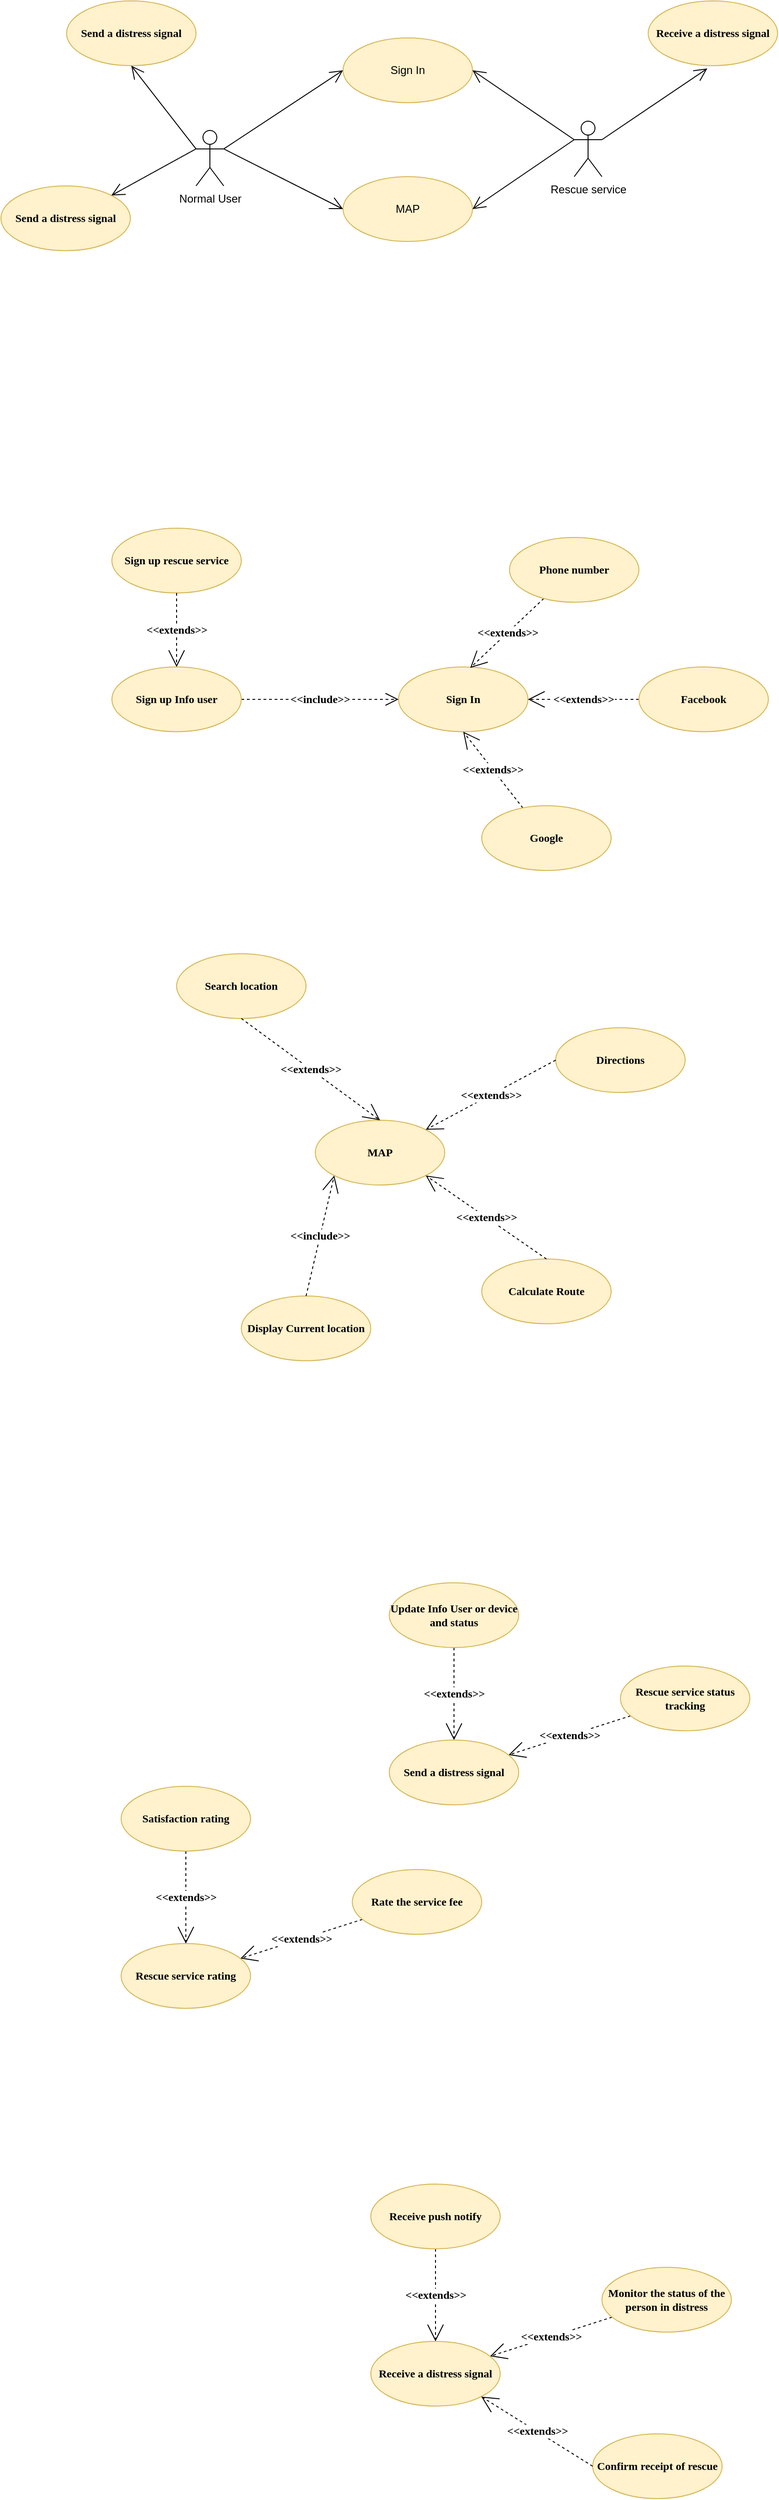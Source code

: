 <mxfile version="21.0.6" type="github">
  <diagram name="Page-1" id="3iObRujRTx41OFaR-wXX">
    <mxGraphModel dx="1900" dy="573" grid="1" gridSize="10" guides="1" tooltips="1" connect="1" arrows="1" fold="1" page="1" pageScale="1" pageWidth="850" pageHeight="1100" math="0" shadow="0">
      <root>
        <mxCell id="0" />
        <mxCell id="1" parent="0" />
        <mxCell id="NrxmliqRw71rMEUfcQis-1" value="Normal User" style="shape=umlActor;verticalLabelPosition=bottom;verticalAlign=top;html=1;outlineConnect=0;" vertex="1" parent="1">
          <mxGeometry x="171" y="170" width="30" height="60" as="geometry" />
        </mxCell>
        <mxCell id="NrxmliqRw71rMEUfcQis-5" value="Sign In" style="ellipse;whiteSpace=wrap;html=1;fillColor=#fff2cc;strokeColor=#d6b656;" vertex="1" parent="1">
          <mxGeometry x="330" y="70" width="140" height="70" as="geometry" />
        </mxCell>
        <mxCell id="NrxmliqRw71rMEUfcQis-6" value="" style="endArrow=open;endSize=12;html=1;rounded=0;exitX=1;exitY=0.333;exitDx=0;exitDy=0;exitPerimeter=0;entryX=0;entryY=0.5;entryDx=0;entryDy=0;" edge="1" parent="1" source="NrxmliqRw71rMEUfcQis-1" target="NrxmliqRw71rMEUfcQis-5">
          <mxGeometry width="160" relative="1" as="geometry">
            <mxPoint x="340" y="300" as="sourcePoint" />
            <mxPoint x="500" y="300" as="targetPoint" />
          </mxGeometry>
        </mxCell>
        <mxCell id="NrxmliqRw71rMEUfcQis-7" value="&lt;b&gt;&lt;font face=&quot;Times New Roman&quot;&gt;Sign In&lt;/font&gt;&lt;/b&gt;" style="ellipse;whiteSpace=wrap;html=1;fillColor=#fff2cc;strokeColor=#d6b656;" vertex="1" parent="1">
          <mxGeometry x="390" y="750" width="140" height="70" as="geometry" />
        </mxCell>
        <mxCell id="NrxmliqRw71rMEUfcQis-8" value="&lt;b style=&quot;border-color: var(--border-color);&quot;&gt;&lt;font style=&quot;border-color: var(--border-color); font-size: 12px;&quot; face=&quot;Times New Roman&quot;&gt;&amp;lt;&amp;lt;extends&amp;gt;&amp;gt;&lt;/font&gt;&lt;/b&gt;" style="endArrow=open;endSize=16;endFill=0;html=1;rounded=0;entryX=1;entryY=0.5;entryDx=0;entryDy=0;dashed=1;" edge="1" parent="1" source="NrxmliqRw71rMEUfcQis-9" target="NrxmliqRw71rMEUfcQis-7">
          <mxGeometry width="160" relative="1" as="geometry">
            <mxPoint x="700" y="790" as="sourcePoint" />
            <mxPoint x="540" y="790" as="targetPoint" />
          </mxGeometry>
        </mxCell>
        <mxCell id="NrxmliqRw71rMEUfcQis-9" value="&lt;font face=&quot;Times New Roman&quot;&gt;&lt;b&gt;Facebook&lt;/b&gt;&lt;/font&gt;" style="ellipse;whiteSpace=wrap;html=1;fillColor=#fff2cc;strokeColor=#d6b656;" vertex="1" parent="1">
          <mxGeometry x="650" y="750" width="140" height="70" as="geometry" />
        </mxCell>
        <mxCell id="NrxmliqRw71rMEUfcQis-10" value="&lt;b&gt;&lt;font face=&quot;Times New Roman&quot; style=&quot;font-size: 12px;&quot;&gt;&amp;lt;&amp;lt;extends&amp;gt;&amp;gt;&lt;/font&gt;&lt;/b&gt;" style="endArrow=open;endSize=16;endFill=0;html=1;rounded=0;entryX=0.554;entryY=0.014;entryDx=0;entryDy=0;entryPerimeter=0;dashed=1;" edge="1" parent="1" source="NrxmliqRw71rMEUfcQis-11" target="NrxmliqRw71rMEUfcQis-7">
          <mxGeometry width="160" relative="1" as="geometry">
            <mxPoint x="360" y="630" as="sourcePoint" />
            <mxPoint x="465" y="680" as="targetPoint" />
          </mxGeometry>
        </mxCell>
        <mxCell id="NrxmliqRw71rMEUfcQis-11" value="&lt;b&gt;&lt;font face=&quot;Times New Roman&quot;&gt;Phone number&lt;/font&gt;&lt;/b&gt;" style="ellipse;whiteSpace=wrap;html=1;fillColor=#fff2cc;strokeColor=#d6b656;" vertex="1" parent="1">
          <mxGeometry x="510" y="610" width="140" height="70" as="geometry" />
        </mxCell>
        <mxCell id="NrxmliqRw71rMEUfcQis-12" value="&lt;b style=&quot;border-color: var(--border-color);&quot;&gt;&lt;font style=&quot;border-color: var(--border-color); font-size: 12px;&quot; face=&quot;Times New Roman&quot;&gt;&amp;lt;&amp;lt;extends&amp;gt;&amp;gt;&lt;/font&gt;&lt;/b&gt;" style="endArrow=open;endSize=16;endFill=0;html=1;rounded=0;entryX=0.5;entryY=1;entryDx=0;entryDy=0;dashed=1;" edge="1" parent="1" source="NrxmliqRw71rMEUfcQis-13" target="NrxmliqRw71rMEUfcQis-7">
          <mxGeometry width="160" relative="1" as="geometry">
            <mxPoint x="350" y="920" as="sourcePoint" />
            <mxPoint x="380" y="790" as="targetPoint" />
          </mxGeometry>
        </mxCell>
        <mxCell id="NrxmliqRw71rMEUfcQis-13" value="&lt;font face=&quot;Times New Roman&quot; style=&quot;font-size: 12px;&quot;&gt;&lt;b&gt;Google&lt;/b&gt;&lt;/font&gt;" style="ellipse;whiteSpace=wrap;html=1;fillColor=#fff2cc;strokeColor=#d6b656;" vertex="1" parent="1">
          <mxGeometry x="480" y="900" width="140" height="70" as="geometry" />
        </mxCell>
        <mxCell id="NrxmliqRw71rMEUfcQis-14" value="&lt;b&gt;&lt;font face=&quot;Times New Roman&quot; style=&quot;font-size: 12px;&quot;&gt;&amp;lt;&amp;lt;include&amp;gt;&amp;gt;&lt;/font&gt;&lt;/b&gt;" style="endArrow=open;endSize=12;dashed=1;html=1;rounded=0;entryX=0;entryY=0.5;entryDx=0;entryDy=0;" edge="1" parent="1" source="NrxmliqRw71rMEUfcQis-15" target="NrxmliqRw71rMEUfcQis-7">
          <mxGeometry width="160" relative="1" as="geometry">
            <mxPoint x="270" y="785" as="sourcePoint" />
            <mxPoint x="340" y="800" as="targetPoint" />
            <Array as="points">
              <mxPoint x="330" y="785" />
            </Array>
          </mxGeometry>
        </mxCell>
        <mxCell id="NrxmliqRw71rMEUfcQis-15" value="&lt;b&gt;&lt;font face=&quot;Times New Roman&quot;&gt;Sign up Info user&lt;/font&gt;&lt;/b&gt;" style="ellipse;whiteSpace=wrap;html=1;fillColor=#fff2cc;strokeColor=#d6b656;" vertex="1" parent="1">
          <mxGeometry x="80" y="750" width="140" height="70" as="geometry" />
        </mxCell>
        <mxCell id="NrxmliqRw71rMEUfcQis-16" value="&lt;b&gt;&lt;font face=&quot;Times New Roman&quot;&gt;Sign up&amp;nbsp;&lt;/font&gt;&lt;/b&gt;&lt;font face=&quot;Times New Roman&quot;&gt;&lt;b&gt;rescue service&lt;/b&gt;&lt;/font&gt;" style="ellipse;whiteSpace=wrap;html=1;fillColor=#fff2cc;strokeColor=#d6b656;" vertex="1" parent="1">
          <mxGeometry x="80" y="600" width="140" height="70" as="geometry" />
        </mxCell>
        <mxCell id="NrxmliqRw71rMEUfcQis-18" value="&lt;b&gt;&lt;font face=&quot;Times New Roman&quot; style=&quot;font-size: 12px;&quot;&gt;&amp;lt;&amp;lt;extends&amp;gt;&amp;gt;&lt;/font&gt;&lt;/b&gt;" style="endArrow=open;endSize=16;endFill=0;html=1;rounded=0;exitX=0.5;exitY=1;exitDx=0;exitDy=0;dashed=1;" edge="1" parent="1" source="NrxmliqRw71rMEUfcQis-16" target="NrxmliqRw71rMEUfcQis-15">
          <mxGeometry width="160" relative="1" as="geometry">
            <mxPoint x="340" y="790" as="sourcePoint" />
            <mxPoint x="500" y="790" as="targetPoint" />
          </mxGeometry>
        </mxCell>
        <mxCell id="NrxmliqRw71rMEUfcQis-19" value="Rescue service" style="shape=umlActor;verticalLabelPosition=bottom;verticalAlign=top;html=1;" vertex="1" parent="1">
          <mxGeometry x="580" y="160" width="30" height="60" as="geometry" />
        </mxCell>
        <mxCell id="NrxmliqRw71rMEUfcQis-23" value="MAP" style="ellipse;whiteSpace=wrap;html=1;fillColor=#fff2cc;strokeColor=#d6b656;" vertex="1" parent="1">
          <mxGeometry x="330" y="220" width="140" height="70" as="geometry" />
        </mxCell>
        <mxCell id="NrxmliqRw71rMEUfcQis-24" value="&lt;font face=&quot;Times New Roman&quot;&gt;&lt;b&gt;MAP&lt;/b&gt;&lt;/font&gt;" style="ellipse;whiteSpace=wrap;html=1;fillColor=#fff2cc;strokeColor=#d6b656;" vertex="1" parent="1">
          <mxGeometry x="300" y="1240" width="140" height="70" as="geometry" />
        </mxCell>
        <mxCell id="NrxmliqRw71rMEUfcQis-25" value="&lt;b&gt;&lt;font face=&quot;Times New Roman&quot;&gt;Display Current location&lt;/font&gt;&lt;/b&gt;" style="ellipse;whiteSpace=wrap;html=1;fillColor=#fff2cc;strokeColor=#d6b656;" vertex="1" parent="1">
          <mxGeometry x="220" y="1430" width="140" height="70" as="geometry" />
        </mxCell>
        <mxCell id="NrxmliqRw71rMEUfcQis-27" value="&lt;b style=&quot;border-color: var(--border-color);&quot;&gt;&lt;font style=&quot;border-color: var(--border-color); font-size: 12px;&quot; face=&quot;Times New Roman&quot;&gt;&amp;lt;&amp;lt;include&amp;gt;&amp;gt;&lt;/font&gt;&lt;/b&gt;" style="endArrow=open;endSize=16;endFill=0;html=1;rounded=0;exitX=0.5;exitY=0;exitDx=0;exitDy=0;entryX=0;entryY=1;entryDx=0;entryDy=0;dashed=1;" edge="1" parent="1" source="NrxmliqRw71rMEUfcQis-25" target="NrxmliqRw71rMEUfcQis-24">
          <mxGeometry width="160" relative="1" as="geometry">
            <mxPoint x="510" y="1370" as="sourcePoint" />
            <mxPoint x="440" y="1275" as="targetPoint" />
          </mxGeometry>
        </mxCell>
        <mxCell id="NrxmliqRw71rMEUfcQis-30" value="&lt;b&gt;&lt;font face=&quot;Times New Roman&quot;&gt;Directions&lt;/font&gt;&lt;/b&gt;" style="ellipse;whiteSpace=wrap;html=1;fillColor=#fff2cc;strokeColor=#d6b656;" vertex="1" parent="1">
          <mxGeometry x="560" y="1140" width="140" height="70" as="geometry" />
        </mxCell>
        <mxCell id="NrxmliqRw71rMEUfcQis-31" value="&lt;b style=&quot;border-color: var(--border-color);&quot;&gt;&lt;font style=&quot;border-color: var(--border-color); font-size: 12px;&quot; face=&quot;Times New Roman&quot;&gt;&amp;lt;&amp;lt;extends&amp;gt;&amp;gt;&lt;/font&gt;&lt;/b&gt;" style="endArrow=open;endSize=16;endFill=0;html=1;rounded=0;exitX=0;exitY=0.5;exitDx=0;exitDy=0;entryX=1;entryY=0;entryDx=0;entryDy=0;dashed=1;" edge="1" parent="1" source="NrxmliqRw71rMEUfcQis-30" target="NrxmliqRw71rMEUfcQis-24">
          <mxGeometry width="160" relative="1" as="geometry">
            <mxPoint x="260" y="1610" as="sourcePoint" />
            <mxPoint x="230" y="1555" as="targetPoint" />
          </mxGeometry>
        </mxCell>
        <mxCell id="NrxmliqRw71rMEUfcQis-32" value="&lt;b&gt;&lt;font face=&quot;Times New Roman&quot;&gt;Search location&lt;/font&gt;&lt;/b&gt;" style="ellipse;whiteSpace=wrap;html=1;fillColor=#fff2cc;strokeColor=#d6b656;" vertex="1" parent="1">
          <mxGeometry x="150" y="1060" width="140" height="70" as="geometry" />
        </mxCell>
        <mxCell id="NrxmliqRw71rMEUfcQis-33" value="&lt;b style=&quot;border-color: var(--border-color);&quot;&gt;&lt;font style=&quot;border-color: var(--border-color); font-size: 12px;&quot; face=&quot;Times New Roman&quot;&gt;&amp;lt;&amp;lt;extends&amp;gt;&amp;gt;&lt;/font&gt;&lt;/b&gt;" style="endArrow=open;endSize=16;endFill=0;html=1;rounded=0;exitX=0.5;exitY=1;exitDx=0;exitDy=0;entryX=0.5;entryY=0;entryDx=0;entryDy=0;dashed=1;" edge="1" parent="1" source="NrxmliqRw71rMEUfcQis-32" target="NrxmliqRw71rMEUfcQis-24">
          <mxGeometry width="160" relative="1" as="geometry">
            <mxPoint x="120" y="1490" as="sourcePoint" />
            <mxPoint x="90" y="1435" as="targetPoint" />
          </mxGeometry>
        </mxCell>
        <mxCell id="NrxmliqRw71rMEUfcQis-34" value="&lt;b&gt;&lt;font face=&quot;Times New Roman&quot;&gt;Calculate Route&lt;/font&gt;&lt;/b&gt;" style="ellipse;whiteSpace=wrap;html=1;fillColor=#fff2cc;strokeColor=#d6b656;" vertex="1" parent="1">
          <mxGeometry x="480" y="1390" width="140" height="70" as="geometry" />
        </mxCell>
        <mxCell id="NrxmliqRw71rMEUfcQis-35" value="&lt;b style=&quot;border-color: var(--border-color);&quot;&gt;&lt;font style=&quot;border-color: var(--border-color); font-size: 12px;&quot; face=&quot;Times New Roman&quot;&gt;&amp;lt;&amp;lt;extends&amp;gt;&amp;gt;&lt;/font&gt;&lt;/b&gt;" style="endArrow=open;endSize=16;endFill=0;html=1;rounded=0;exitX=0.5;exitY=0;exitDx=0;exitDy=0;entryX=1;entryY=1;entryDx=0;entryDy=0;dashed=1;" edge="1" parent="1" source="NrxmliqRw71rMEUfcQis-34" target="NrxmliqRw71rMEUfcQis-24">
          <mxGeometry width="160" relative="1" as="geometry">
            <mxPoint x="770" y="1330" as="sourcePoint" />
            <mxPoint x="581" y="1260" as="targetPoint" />
          </mxGeometry>
        </mxCell>
        <mxCell id="NrxmliqRw71rMEUfcQis-36" value="" style="endArrow=open;endSize=12;html=1;rounded=0;exitX=1;exitY=0.333;exitDx=0;exitDy=0;exitPerimeter=0;entryX=0;entryY=0.5;entryDx=0;entryDy=0;" edge="1" parent="1" source="NrxmliqRw71rMEUfcQis-1" target="NrxmliqRw71rMEUfcQis-23">
          <mxGeometry width="160" relative="1" as="geometry">
            <mxPoint x="211" y="200" as="sourcePoint" />
            <mxPoint x="340" y="115" as="targetPoint" />
          </mxGeometry>
        </mxCell>
        <mxCell id="NrxmliqRw71rMEUfcQis-38" value="&lt;b&gt;&lt;font face=&quot;Times New Roman&quot;&gt;Send a distress signal&lt;/font&gt;&lt;/b&gt;" style="ellipse;whiteSpace=wrap;html=1;fillColor=#fff2cc;strokeColor=#d6b656;" vertex="1" parent="1">
          <mxGeometry x="31" y="30" width="140" height="70" as="geometry" />
        </mxCell>
        <mxCell id="NrxmliqRw71rMEUfcQis-40" value="&lt;font face=&quot;Times New Roman&quot;&gt;&lt;b&gt;Receive a distress signal&lt;/b&gt;&lt;/font&gt;" style="ellipse;whiteSpace=wrap;html=1;fillColor=#fff2cc;strokeColor=#d6b656;" vertex="1" parent="1">
          <mxGeometry x="660" y="30" width="140" height="70" as="geometry" />
        </mxCell>
        <mxCell id="NrxmliqRw71rMEUfcQis-41" value="" style="endArrow=open;endSize=12;html=1;rounded=0;entryX=0.457;entryY=1.043;entryDx=0;entryDy=0;exitX=1;exitY=0.333;exitDx=0;exitDy=0;exitPerimeter=0;entryPerimeter=0;" edge="1" parent="1" source="NrxmliqRw71rMEUfcQis-19" target="NrxmliqRw71rMEUfcQis-40">
          <mxGeometry width="160" relative="1" as="geometry">
            <mxPoint x="760" y="190" as="sourcePoint" />
            <mxPoint x="690" y="100" as="targetPoint" />
          </mxGeometry>
        </mxCell>
        <mxCell id="NrxmliqRw71rMEUfcQis-50" value="&lt;b style=&quot;border-color: var(--border-color); color: rgb(0, 0, 0); font-family: Helvetica; font-size: 11px; font-style: normal; font-variant-ligatures: normal; font-variant-caps: normal; letter-spacing: normal; orphans: 2; text-align: center; text-indent: 0px; text-transform: none; widows: 2; word-spacing: 0px; -webkit-text-stroke-width: 0px; text-decoration-thickness: initial; text-decoration-style: initial; text-decoration-color: initial;&quot;&gt;&lt;font style=&quot;border-color: var(--border-color); font-size: 12px;&quot; face=&quot;Times New Roman&quot;&gt;&amp;lt;&amp;lt;extends&amp;gt;&amp;gt;&lt;/font&gt;&lt;/b&gt;" style="edgeStyle=orthogonalEdgeStyle;rounded=0;orthogonalLoop=1;jettySize=auto;html=1;dashed=1;endArrow=open;endFill=0;endSize=16;" edge="1" parent="1" source="NrxmliqRw71rMEUfcQis-49" target="NrxmliqRw71rMEUfcQis-42">
          <mxGeometry relative="1" as="geometry" />
        </mxCell>
        <mxCell id="NrxmliqRw71rMEUfcQis-52" value="&lt;b&gt;&lt;font style=&quot;font-size: 12px;&quot; face=&quot;Times New Roman&quot;&gt;&amp;lt;&amp;lt;extends&amp;gt;&amp;gt;&lt;/font&gt;&lt;/b&gt;" style="rounded=0;orthogonalLoop=1;jettySize=auto;html=1;endSize=16;endArrow=open;endFill=0;dashed=1;" edge="1" parent="1" source="NrxmliqRw71rMEUfcQis-51" target="NrxmliqRw71rMEUfcQis-42">
          <mxGeometry relative="1" as="geometry" />
        </mxCell>
        <mxCell id="NrxmliqRw71rMEUfcQis-42" value="&lt;b&gt;&lt;font face=&quot;Times New Roman&quot;&gt;Send a distress signal&lt;/font&gt;&lt;/b&gt;" style="ellipse;whiteSpace=wrap;html=1;fillColor=#fff2cc;strokeColor=#d6b656;" vertex="1" parent="1">
          <mxGeometry x="380" y="1910" width="140" height="70" as="geometry" />
        </mxCell>
        <mxCell id="NrxmliqRw71rMEUfcQis-43" value="" style="endArrow=open;endFill=1;endSize=12;html=1;rounded=0;entryX=0.5;entryY=1;entryDx=0;entryDy=0;exitX=0;exitY=0.333;exitDx=0;exitDy=0;exitPerimeter=0;" edge="1" parent="1" source="NrxmliqRw71rMEUfcQis-1" target="NrxmliqRw71rMEUfcQis-38">
          <mxGeometry width="160" relative="1" as="geometry">
            <mxPoint x="170" y="190" as="sourcePoint" />
            <mxPoint x="230" y="30" as="targetPoint" />
          </mxGeometry>
        </mxCell>
        <mxCell id="NrxmliqRw71rMEUfcQis-45" value="" style="endArrow=open;endSize=12;html=1;rounded=0;entryX=1;entryY=0.5;entryDx=0;entryDy=0;" edge="1" parent="1" target="NrxmliqRw71rMEUfcQis-23">
          <mxGeometry width="160" relative="1" as="geometry">
            <mxPoint x="580" y="180" as="sourcePoint" />
            <mxPoint x="734" y="113" as="targetPoint" />
          </mxGeometry>
        </mxCell>
        <mxCell id="NrxmliqRw71rMEUfcQis-46" value="" style="endArrow=open;endSize=12;html=1;rounded=0;entryX=1;entryY=0.5;entryDx=0;entryDy=0;exitX=0;exitY=0.333;exitDx=0;exitDy=0;exitPerimeter=0;" edge="1" parent="1" source="NrxmliqRw71rMEUfcQis-19" target="NrxmliqRw71rMEUfcQis-5">
          <mxGeometry width="160" relative="1" as="geometry">
            <mxPoint x="630" y="200" as="sourcePoint" />
            <mxPoint x="744" y="123" as="targetPoint" />
          </mxGeometry>
        </mxCell>
        <mxCell id="NrxmliqRw71rMEUfcQis-49" value="&lt;b&gt;&lt;font face=&quot;Times New Roman&quot;&gt;Update Info User or device and status&lt;/font&gt;&lt;/b&gt;" style="ellipse;whiteSpace=wrap;html=1;fillColor=#fff2cc;strokeColor=#d6b656;" vertex="1" parent="1">
          <mxGeometry x="380" y="1740" width="140" height="70" as="geometry" />
        </mxCell>
        <mxCell id="NrxmliqRw71rMEUfcQis-51" value="&lt;font face=&quot;Times New Roman&quot;&gt;&lt;b&gt;Rescue service status tracking&lt;/b&gt;&lt;/font&gt;" style="ellipse;whiteSpace=wrap;html=1;fillColor=#fff2cc;strokeColor=#d6b656;" vertex="1" parent="1">
          <mxGeometry x="630" y="1830" width="140" height="70" as="geometry" />
        </mxCell>
        <mxCell id="NrxmliqRw71rMEUfcQis-53" value="&lt;b style=&quot;border-color: var(--border-color); color: rgb(0, 0, 0); font-family: Helvetica; font-size: 11px; font-style: normal; font-variant-ligatures: normal; font-variant-caps: normal; letter-spacing: normal; orphans: 2; text-align: center; text-indent: 0px; text-transform: none; widows: 2; word-spacing: 0px; -webkit-text-stroke-width: 0px; text-decoration-thickness: initial; text-decoration-style: initial; text-decoration-color: initial;&quot;&gt;&lt;font style=&quot;border-color: var(--border-color); font-size: 12px;&quot; face=&quot;Times New Roman&quot;&gt;&amp;lt;&amp;lt;extends&amp;gt;&amp;gt;&lt;/font&gt;&lt;/b&gt;" style="edgeStyle=orthogonalEdgeStyle;rounded=0;orthogonalLoop=1;jettySize=auto;html=1;dashed=1;endArrow=open;endFill=0;endSize=16;" edge="1" parent="1" source="NrxmliqRw71rMEUfcQis-56" target="NrxmliqRw71rMEUfcQis-55">
          <mxGeometry relative="1" as="geometry" />
        </mxCell>
        <mxCell id="NrxmliqRw71rMEUfcQis-54" value="&lt;b&gt;&lt;font style=&quot;font-size: 12px;&quot; face=&quot;Times New Roman&quot;&gt;&amp;lt;&amp;lt;extends&amp;gt;&amp;gt;&lt;/font&gt;&lt;/b&gt;" style="rounded=0;orthogonalLoop=1;jettySize=auto;html=1;endSize=16;endArrow=open;endFill=0;dashed=1;" edge="1" parent="1" source="NrxmliqRw71rMEUfcQis-57" target="NrxmliqRw71rMEUfcQis-55">
          <mxGeometry relative="1" as="geometry" />
        </mxCell>
        <mxCell id="NrxmliqRw71rMEUfcQis-55" value="&lt;b style=&quot;border-color: var(--border-color); font-family: &amp;quot;Times New Roman&amp;quot;;&quot;&gt;Receive a distress signal&lt;/b&gt;" style="ellipse;whiteSpace=wrap;html=1;fillColor=#fff2cc;strokeColor=#d6b656;" vertex="1" parent="1">
          <mxGeometry x="360" y="2560" width="140" height="70" as="geometry" />
        </mxCell>
        <mxCell id="NrxmliqRw71rMEUfcQis-56" value="&lt;font face=&quot;Times New Roman&quot;&gt;&lt;b&gt;Receive push notify&lt;/b&gt;&lt;/font&gt;" style="ellipse;whiteSpace=wrap;html=1;fillColor=#fff2cc;strokeColor=#d6b656;" vertex="1" parent="1">
          <mxGeometry x="360" y="2390" width="140" height="70" as="geometry" />
        </mxCell>
        <mxCell id="NrxmliqRw71rMEUfcQis-57" value="&lt;b style=&quot;border-color: var(--border-color); font-family: &amp;quot;Times New Roman&amp;quot;;&quot;&gt;Monitor the status of the person in distress&lt;/b&gt;" style="ellipse;whiteSpace=wrap;html=1;fillColor=#fff2cc;strokeColor=#d6b656;" vertex="1" parent="1">
          <mxGeometry x="610" y="2480" width="140" height="70" as="geometry" />
        </mxCell>
        <mxCell id="NrxmliqRw71rMEUfcQis-58" value="&lt;b style=&quot;border-color: var(--border-color); font-family: &amp;quot;Times New Roman&amp;quot;;&quot;&gt;Confirm receipt of rescue&lt;/b&gt;" style="ellipse;whiteSpace=wrap;html=1;fillColor=#fff2cc;strokeColor=#d6b656;" vertex="1" parent="1">
          <mxGeometry x="600" y="2660" width="140" height="70" as="geometry" />
        </mxCell>
        <mxCell id="NrxmliqRw71rMEUfcQis-59" value="&lt;b&gt;&lt;font style=&quot;font-size: 12px;&quot; face=&quot;Times New Roman&quot;&gt;&amp;lt;&amp;lt;extends&amp;gt;&amp;gt;&lt;/font&gt;&lt;/b&gt;" style="rounded=0;orthogonalLoop=1;jettySize=auto;html=1;endSize=16;endArrow=open;endFill=0;dashed=1;exitX=0;exitY=0.5;exitDx=0;exitDy=0;entryX=1;entryY=1;entryDx=0;entryDy=0;" edge="1" parent="1" source="NrxmliqRw71rMEUfcQis-58" target="NrxmliqRw71rMEUfcQis-55">
          <mxGeometry relative="1" as="geometry">
            <mxPoint x="631" y="2544" as="sourcePoint" />
            <mxPoint x="499" y="2586" as="targetPoint" />
          </mxGeometry>
        </mxCell>
        <mxCell id="NrxmliqRw71rMEUfcQis-60" value="&lt;b&gt;&lt;font face=&quot;Times New Roman&quot;&gt;Send a distress signal&lt;/font&gt;&lt;/b&gt;" style="ellipse;whiteSpace=wrap;html=1;fillColor=#fff2cc;strokeColor=#d6b656;" vertex="1" parent="1">
          <mxGeometry x="-40" y="230" width="140" height="70" as="geometry" />
        </mxCell>
        <mxCell id="NrxmliqRw71rMEUfcQis-61" value="" style="endArrow=open;endFill=1;endSize=12;html=1;rounded=0;entryX=1;entryY=0;entryDx=0;entryDy=0;exitX=0;exitY=0.333;exitDx=0;exitDy=0;exitPerimeter=0;" edge="1" parent="1" target="NrxmliqRw71rMEUfcQis-60" source="NrxmliqRw71rMEUfcQis-1">
          <mxGeometry width="160" relative="1" as="geometry">
            <mxPoint x="100" y="390" as="sourcePoint" />
            <mxPoint x="159" y="230" as="targetPoint" />
          </mxGeometry>
        </mxCell>
        <mxCell id="NrxmliqRw71rMEUfcQis-62" value="&lt;b style=&quot;border-color: var(--border-color); color: rgb(0, 0, 0); font-family: Helvetica; font-size: 11px; font-style: normal; font-variant-ligatures: normal; font-variant-caps: normal; letter-spacing: normal; orphans: 2; text-align: center; text-indent: 0px; text-transform: none; widows: 2; word-spacing: 0px; -webkit-text-stroke-width: 0px; text-decoration-thickness: initial; text-decoration-style: initial; text-decoration-color: initial;&quot;&gt;&lt;font style=&quot;border-color: var(--border-color); font-size: 12px;&quot; face=&quot;Times New Roman&quot;&gt;&amp;lt;&amp;lt;extends&amp;gt;&amp;gt;&lt;/font&gt;&lt;/b&gt;" style="edgeStyle=orthogonalEdgeStyle;rounded=0;orthogonalLoop=1;jettySize=auto;html=1;dashed=1;endArrow=open;endFill=0;endSize=16;" edge="1" source="NrxmliqRw71rMEUfcQis-65" target="NrxmliqRw71rMEUfcQis-64" parent="1">
          <mxGeometry relative="1" as="geometry" />
        </mxCell>
        <mxCell id="NrxmliqRw71rMEUfcQis-63" value="&lt;b&gt;&lt;font style=&quot;font-size: 12px;&quot; face=&quot;Times New Roman&quot;&gt;&amp;lt;&amp;lt;extends&amp;gt;&amp;gt;&lt;/font&gt;&lt;/b&gt;" style="rounded=0;orthogonalLoop=1;jettySize=auto;html=1;endSize=16;endArrow=open;endFill=0;dashed=1;" edge="1" source="NrxmliqRw71rMEUfcQis-66" target="NrxmliqRw71rMEUfcQis-64" parent="1">
          <mxGeometry relative="1" as="geometry" />
        </mxCell>
        <mxCell id="NrxmliqRw71rMEUfcQis-64" value="&lt;b style=&quot;border-color: var(--border-color); font-family: &amp;quot;Times New Roman&amp;quot;;&quot;&gt;Rescue service rating&lt;/b&gt;" style="ellipse;whiteSpace=wrap;html=1;fillColor=#fff2cc;strokeColor=#d6b656;" vertex="1" parent="1">
          <mxGeometry x="90" y="2130" width="140" height="70" as="geometry" />
        </mxCell>
        <mxCell id="NrxmliqRw71rMEUfcQis-65" value="&lt;font face=&quot;Times New Roman&quot;&gt;&lt;b&gt;Satisfaction rating&lt;/b&gt;&lt;/font&gt;" style="ellipse;whiteSpace=wrap;html=1;fillColor=#fff2cc;strokeColor=#d6b656;" vertex="1" parent="1">
          <mxGeometry x="90" y="1960" width="140" height="70" as="geometry" />
        </mxCell>
        <mxCell id="NrxmliqRw71rMEUfcQis-66" value="&lt;font face=&quot;Times New Roman&quot;&gt;&lt;b&gt;Rate the service fee&lt;/b&gt;&lt;/font&gt;" style="ellipse;whiteSpace=wrap;html=1;fillColor=#fff2cc;strokeColor=#d6b656;" vertex="1" parent="1">
          <mxGeometry x="340" y="2050" width="140" height="70" as="geometry" />
        </mxCell>
      </root>
    </mxGraphModel>
  </diagram>
</mxfile>
